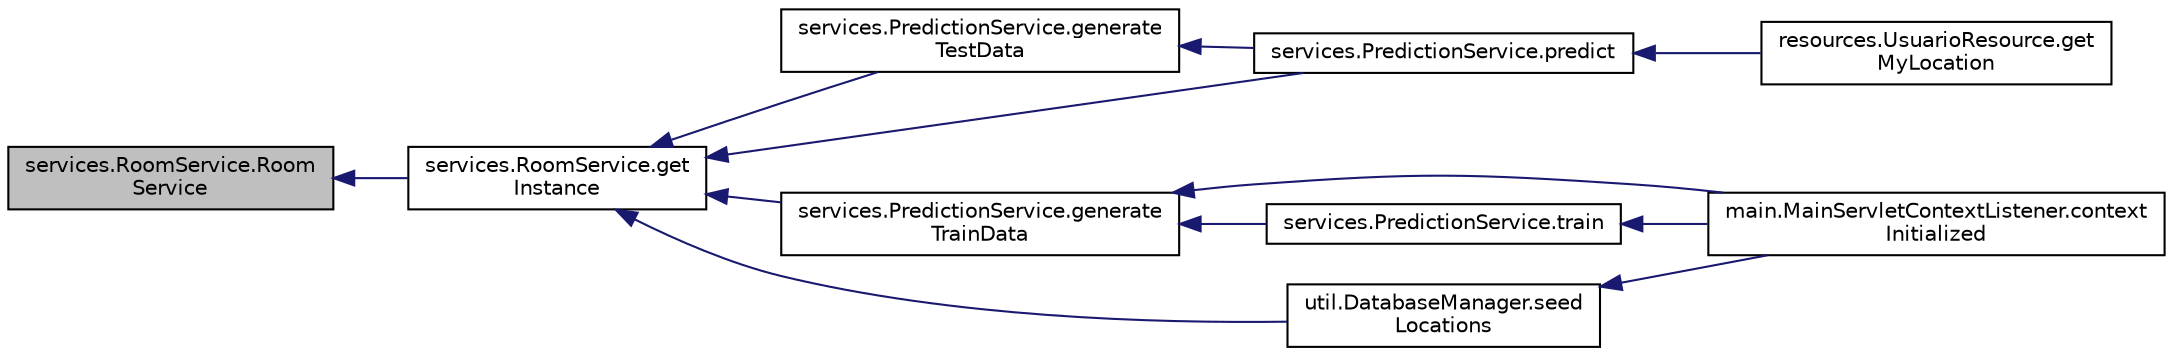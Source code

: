 digraph "services.RoomService.RoomService"
{
  edge [fontname="Helvetica",fontsize="10",labelfontname="Helvetica",labelfontsize="10"];
  node [fontname="Helvetica",fontsize="10",shape=record];
  rankdir="LR";
  Node1 [label="services.RoomService.Room\lService",height=0.2,width=0.4,color="black", fillcolor="grey75", style="filled", fontcolor="black"];
  Node1 -> Node2 [dir="back",color="midnightblue",fontsize="10",style="solid",fontname="Helvetica"];
  Node2 [label="services.RoomService.get\lInstance",height=0.2,width=0.4,color="black", fillcolor="white", style="filled",URL="$classservices_1_1_room_service.html#adeddcdbaafe6b272b588002ff3d4d777"];
  Node2 -> Node3 [dir="back",color="midnightblue",fontsize="10",style="solid",fontname="Helvetica"];
  Node3 [label="services.PredictionService.generate\lTestData",height=0.2,width=0.4,color="black", fillcolor="white", style="filled",URL="$classservices_1_1_prediction_service.html#af78d811944d75b0cb0fe6eb26d0939d4"];
  Node3 -> Node4 [dir="back",color="midnightblue",fontsize="10",style="solid",fontname="Helvetica"];
  Node4 [label="services.PredictionService.predict",height=0.2,width=0.4,color="black", fillcolor="white", style="filled",URL="$classservices_1_1_prediction_service.html#a831f8f8591c7c57ff3a2ad10e623449b"];
  Node4 -> Node5 [dir="back",color="midnightblue",fontsize="10",style="solid",fontname="Helvetica"];
  Node5 [label="resources.UsuarioResource.get\lMyLocation",height=0.2,width=0.4,color="black", fillcolor="white", style="filled",URL="$classresources_1_1_usuario_resource.html#abb4d2cd5e8c87d1bfe9216a8836be338"];
  Node2 -> Node6 [dir="back",color="midnightblue",fontsize="10",style="solid",fontname="Helvetica"];
  Node6 [label="services.PredictionService.generate\lTrainData",height=0.2,width=0.4,color="black", fillcolor="white", style="filled",URL="$classservices_1_1_prediction_service.html#aabbb939a70086467d1874d917238dc88"];
  Node6 -> Node7 [dir="back",color="midnightblue",fontsize="10",style="solid",fontname="Helvetica"];
  Node7 [label="main.MainServletContextListener.context\lInitialized",height=0.2,width=0.4,color="black", fillcolor="white", style="filled",URL="$classmain_1_1_main_servlet_context_listener.html#a00311344addf99b3723a1c85a738447e"];
  Node6 -> Node8 [dir="back",color="midnightblue",fontsize="10",style="solid",fontname="Helvetica"];
  Node8 [label="services.PredictionService.train",height=0.2,width=0.4,color="black", fillcolor="white", style="filled",URL="$classservices_1_1_prediction_service.html#a169d1fc31786286a2d922036a799b072"];
  Node8 -> Node7 [dir="back",color="midnightblue",fontsize="10",style="solid",fontname="Helvetica"];
  Node2 -> Node4 [dir="back",color="midnightblue",fontsize="10",style="solid",fontname="Helvetica"];
  Node2 -> Node9 [dir="back",color="midnightblue",fontsize="10",style="solid",fontname="Helvetica"];
  Node9 [label="util.DatabaseManager.seed\lLocations",height=0.2,width=0.4,color="black", fillcolor="white", style="filled",URL="$classutil_1_1_database_manager.html#a0ea9df6100ce303375a61c1d6e1aa53d"];
  Node9 -> Node7 [dir="back",color="midnightblue",fontsize="10",style="solid",fontname="Helvetica"];
}
